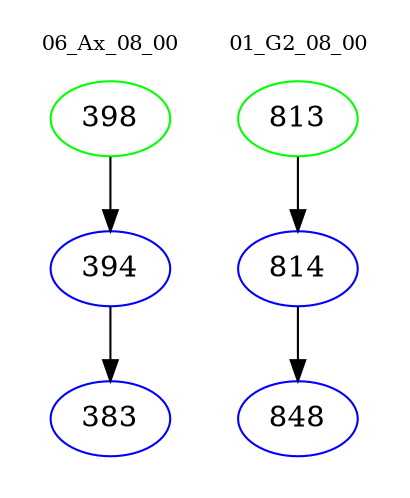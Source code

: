 digraph{
subgraph cluster_0 {
color = white
label = "06_Ax_08_00";
fontsize=10;
T0_398 [label="398", color="green"]
T0_398 -> T0_394 [color="black"]
T0_394 [label="394", color="blue"]
T0_394 -> T0_383 [color="black"]
T0_383 [label="383", color="blue"]
}
subgraph cluster_1 {
color = white
label = "01_G2_08_00";
fontsize=10;
T1_813 [label="813", color="green"]
T1_813 -> T1_814 [color="black"]
T1_814 [label="814", color="blue"]
T1_814 -> T1_848 [color="black"]
T1_848 [label="848", color="blue"]
}
}
